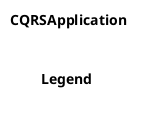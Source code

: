 @startuml
set separator none
title CQRSApplication

top to bottom direction

!include <C4/C4>
!include <C4/C4_Context>


SHOW_LEGEND(true)
@enduml